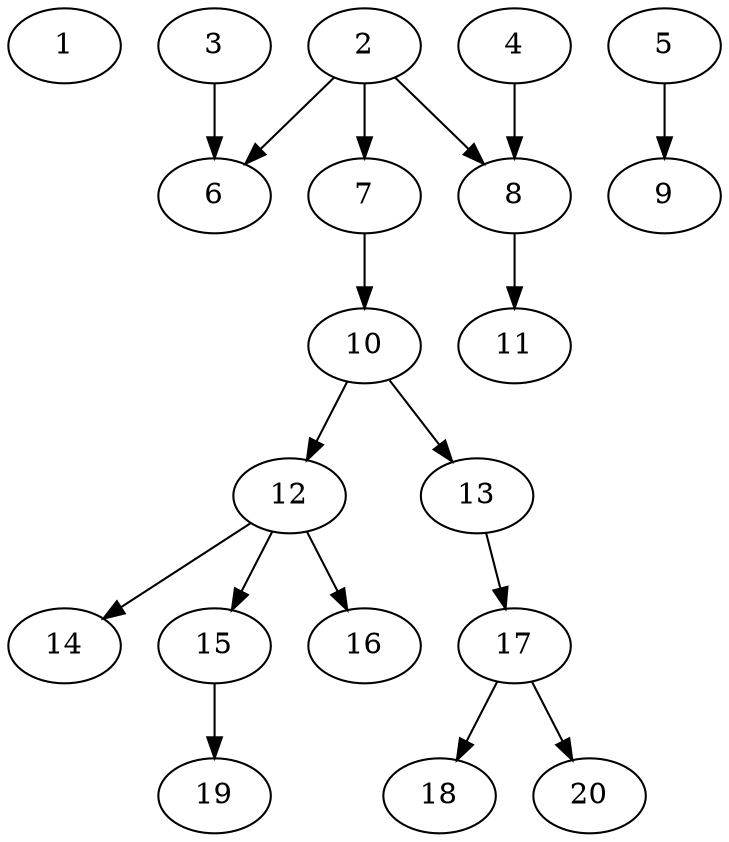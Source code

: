 // DAG automatically generated by daggen at Wed Jul 24 22:10:09 2019
// ./daggen --dot -n 20 --ccr 0.4 --fat 0.5 --regular 0.5 --density 0.5 --mindata 5242880 --maxdata 52428800 
digraph G {
  1 [size="122014720", alpha="0.04", expect_size="48805888"] 
  2 [size="51225600", alpha="0.08", expect_size="20490240"] 
  2 -> 6 [size ="20490240"]
  2 -> 7 [size ="20490240"]
  2 -> 8 [size ="20490240"]
  3 [size="91072000", alpha="0.18", expect_size="36428800"] 
  3 -> 6 [size ="36428800"]
  4 [size="28951040", alpha="0.02", expect_size="11580416"] 
  4 -> 8 [size ="11580416"]
  5 [size="117291520", alpha="0.09", expect_size="46916608"] 
  5 -> 9 [size ="46916608"]
  6 [size="90447360", alpha="0.09", expect_size="36178944"] 
  7 [size="76323840", alpha="0.03", expect_size="30529536"] 
  7 -> 10 [size ="30529536"]
  8 [size="76733440", alpha="0.08", expect_size="30693376"] 
  8 -> 11 [size ="30693376"]
  9 [size="131008000", alpha="0.19", expect_size="52403200"] 
  10 [size="19847680", alpha="0.10", expect_size="7939072"] 
  10 -> 12 [size ="7939072"]
  10 -> 13 [size ="7939072"]
  11 [size="109153280", alpha="0.05", expect_size="43661312"] 
  12 [size="130122240", alpha="0.19", expect_size="52048896"] 
  12 -> 14 [size ="52048896"]
  12 -> 15 [size ="52048896"]
  12 -> 16 [size ="52048896"]
  13 [size="58145280", alpha="0.17", expect_size="23258112"] 
  13 -> 17 [size ="23258112"]
  14 [size="48632320", alpha="0.09", expect_size="19452928"] 
  15 [size="58946560", alpha="0.09", expect_size="23578624"] 
  15 -> 19 [size ="23578624"]
  16 [size="112322560", alpha="0.03", expect_size="44929024"] 
  17 [size="49175040", alpha="0.14", expect_size="19670016"] 
  17 -> 18 [size ="19670016"]
  17 -> 20 [size ="19670016"]
  18 [size="64340480", alpha="0.16", expect_size="25736192"] 
  19 [size="113116160", alpha="0.16", expect_size="45246464"] 
  20 [size="104842240", alpha="0.18", expect_size="41936896"] 
}
